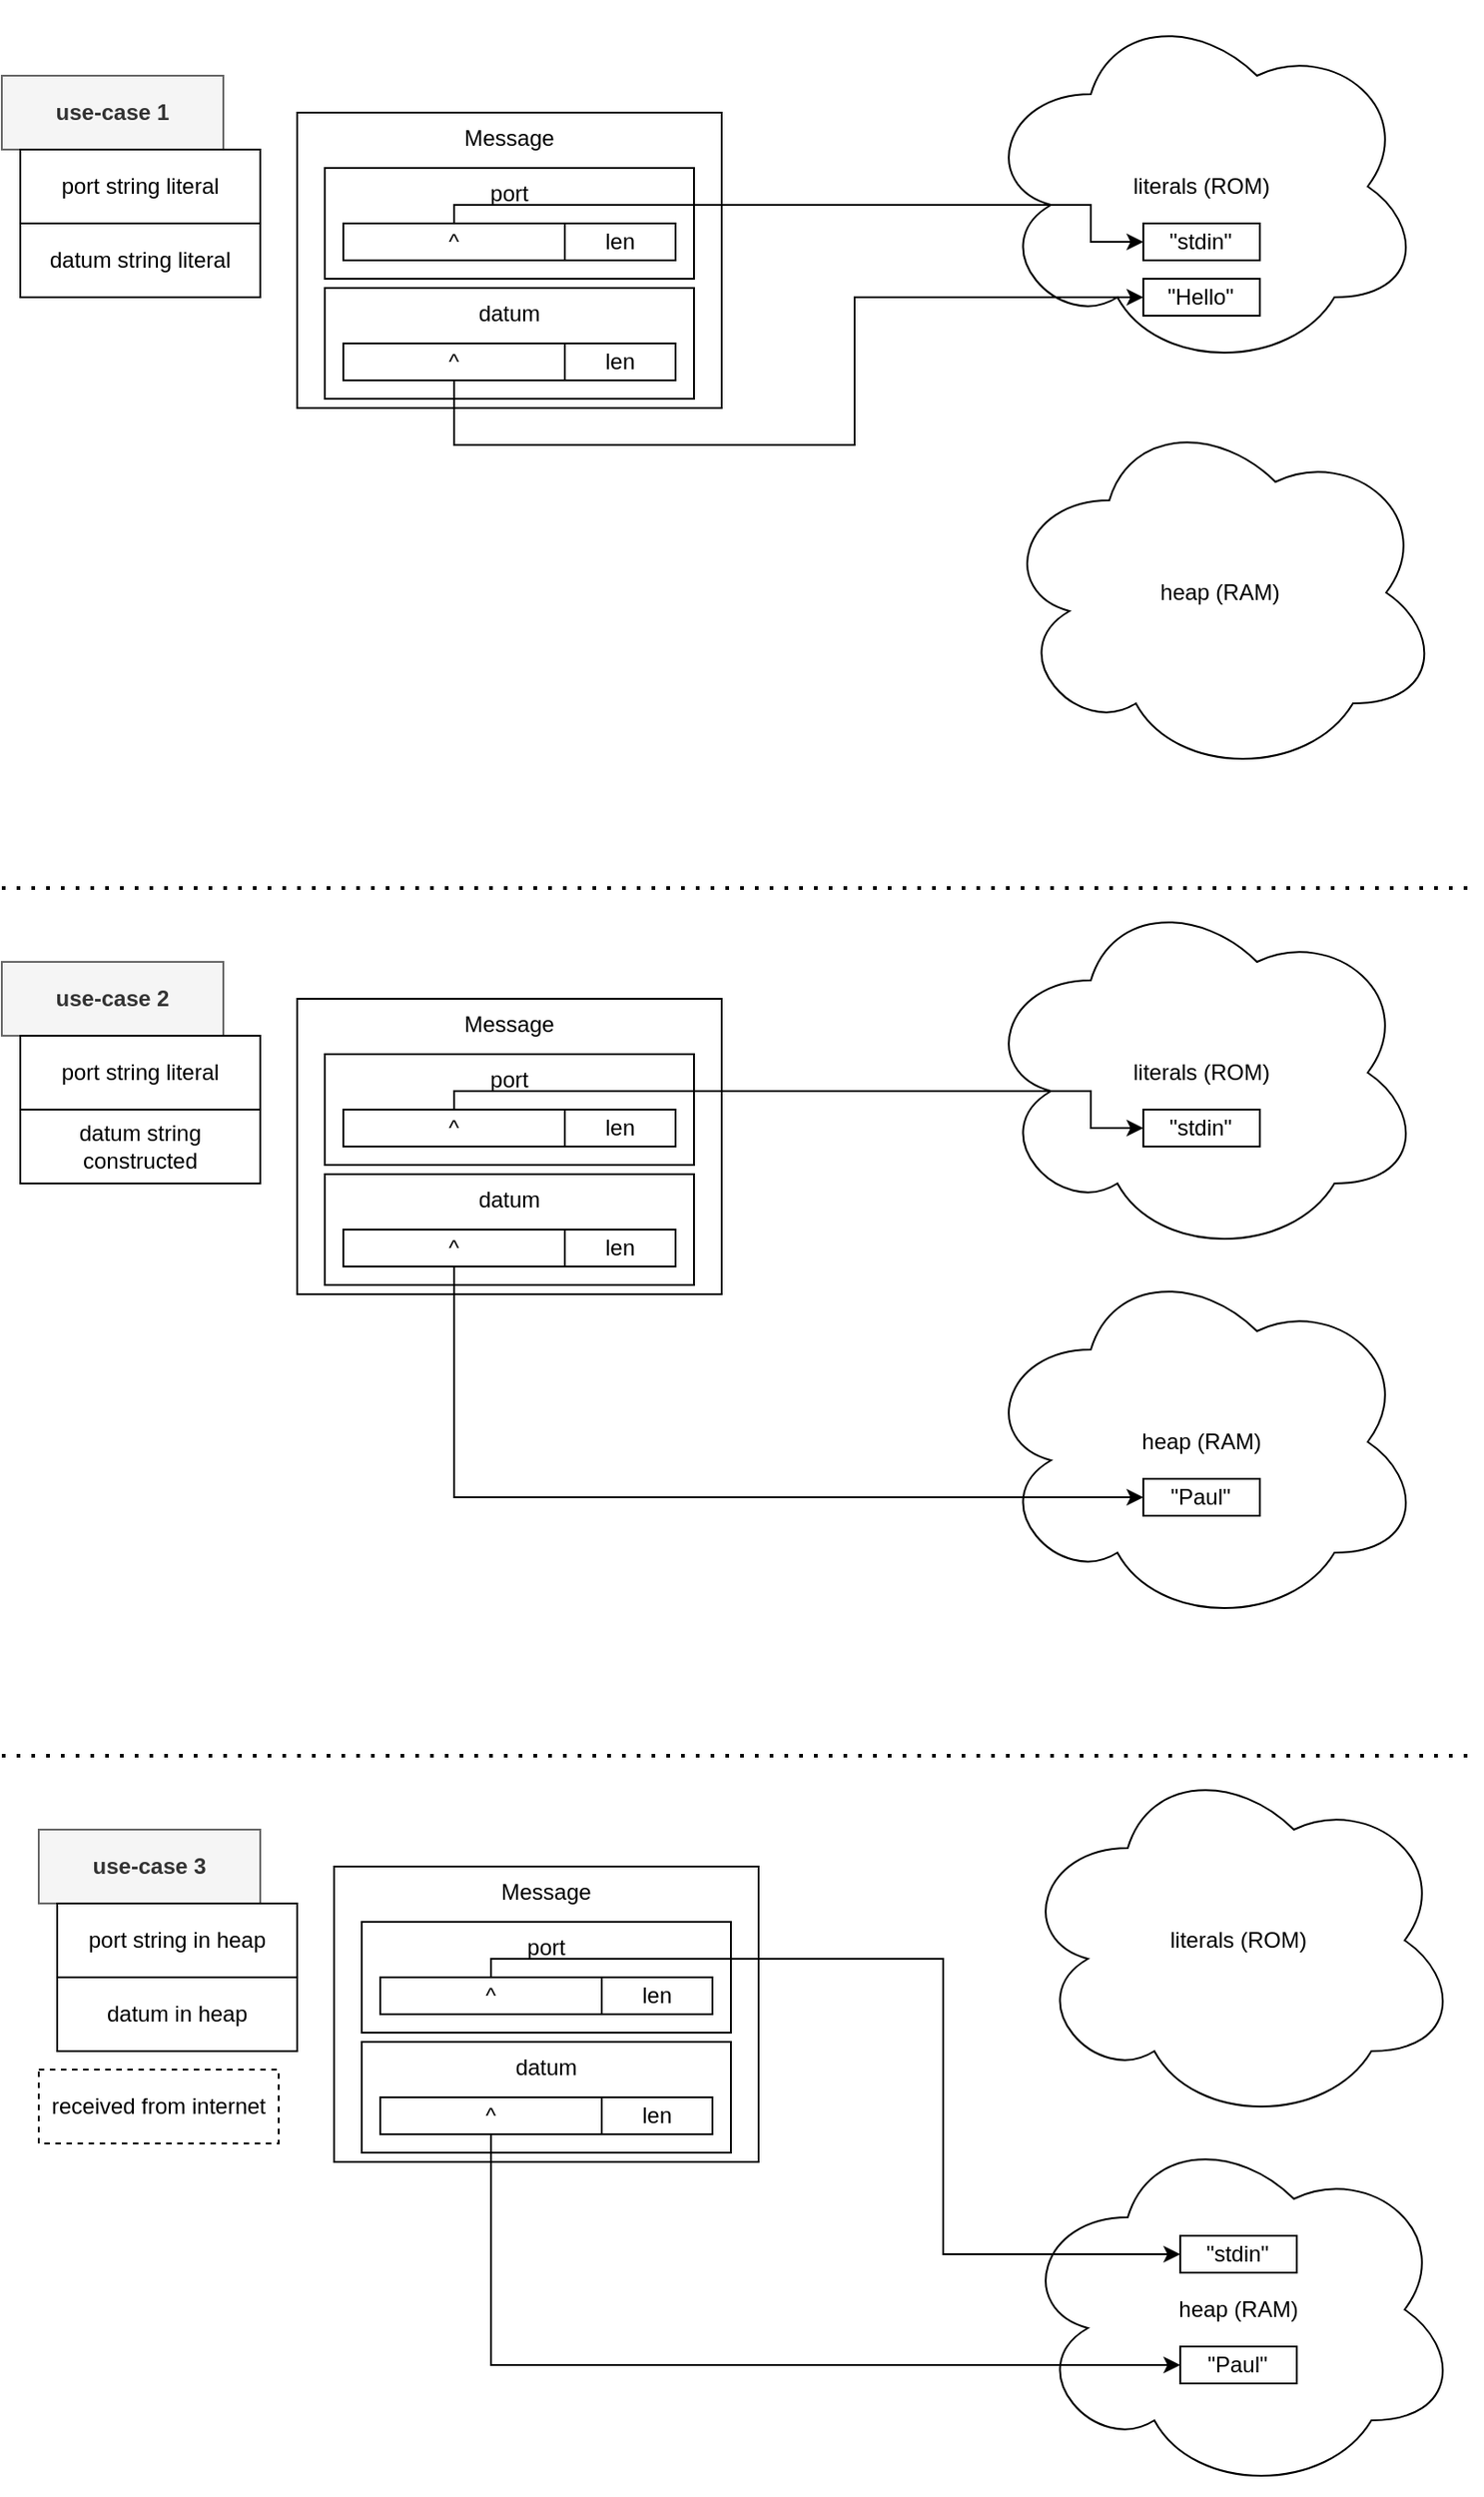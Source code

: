 <mxfile version="21.6.5" type="device" pages="2">
  <diagram name="deprecated" id="BC9Ez_ktuyVdZlsQlEkn">
    <mxGraphModel dx="863" dy="512" grid="1" gridSize="10" guides="1" tooltips="1" connect="1" arrows="1" fold="1" page="1" pageScale="1" pageWidth="1100" pageHeight="850" math="0" shadow="0">
      <root>
        <mxCell id="0" />
        <mxCell id="1" parent="0" />
        <mxCell id="_nwI1iynEYBSuLMWxFM6-59" value="heap (RAM)" style="ellipse;shape=cloud;whiteSpace=wrap;html=1;container=1;" vertex="1" parent="1">
          <mxGeometry x="630" y="1230" width="240" height="200" as="geometry" />
        </mxCell>
        <mxCell id="_nwI1iynEYBSuLMWxFM6-60" value="&quot;Paul&quot;" style="rounded=0;whiteSpace=wrap;html=1;" vertex="1" parent="_nwI1iynEYBSuLMWxFM6-59">
          <mxGeometry x="88.42" y="120" width="63.16" height="20" as="geometry" />
        </mxCell>
        <mxCell id="_nwI1iynEYBSuLMWxFM6-56" value="&quot;stdin&quot;" style="rounded=0;whiteSpace=wrap;html=1;" vertex="1" parent="_nwI1iynEYBSuLMWxFM6-59">
          <mxGeometry x="88.42" y="60" width="63.16" height="20" as="geometry" />
        </mxCell>
        <mxCell id="_nwI1iynEYBSuLMWxFM6-24" value="Message" style="rounded=0;whiteSpace=wrap;html=1;fontStyle=0;verticalAlign=top;container=1;" vertex="1" parent="1">
          <mxGeometry x="240" y="140" width="230" height="160" as="geometry" />
        </mxCell>
        <mxCell id="_nwI1iynEYBSuLMWxFM6-17" value="port" style="rounded=0;whiteSpace=wrap;html=1;fontStyle=0;verticalAlign=top;container=1;" vertex="1" parent="_nwI1iynEYBSuLMWxFM6-24">
          <mxGeometry x="15" y="30" width="200" height="60" as="geometry" />
        </mxCell>
        <mxCell id="_nwI1iynEYBSuLMWxFM6-19" value="^" style="rounded=0;whiteSpace=wrap;html=1;fontStyle=0" vertex="1" parent="_nwI1iynEYBSuLMWxFM6-17">
          <mxGeometry x="10" y="30" width="120" height="20" as="geometry" />
        </mxCell>
        <mxCell id="_nwI1iynEYBSuLMWxFM6-20" value="len" style="rounded=0;whiteSpace=wrap;html=1;fontStyle=0" vertex="1" parent="_nwI1iynEYBSuLMWxFM6-17">
          <mxGeometry x="130" y="30" width="60" height="20" as="geometry" />
        </mxCell>
        <mxCell id="_nwI1iynEYBSuLMWxFM6-25" value="datum" style="rounded=0;whiteSpace=wrap;html=1;fontStyle=0;verticalAlign=top;container=1;" vertex="1" parent="_nwI1iynEYBSuLMWxFM6-24">
          <mxGeometry x="15" y="95" width="200" height="60" as="geometry" />
        </mxCell>
        <mxCell id="_nwI1iynEYBSuLMWxFM6-26" value="^" style="rounded=0;whiteSpace=wrap;html=1;fontStyle=0" vertex="1" parent="_nwI1iynEYBSuLMWxFM6-25">
          <mxGeometry x="10" y="30" width="120" height="20" as="geometry" />
        </mxCell>
        <mxCell id="_nwI1iynEYBSuLMWxFM6-27" value="len" style="rounded=0;whiteSpace=wrap;html=1;fontStyle=0" vertex="1" parent="_nwI1iynEYBSuLMWxFM6-25">
          <mxGeometry x="130" y="30" width="60" height="20" as="geometry" />
        </mxCell>
        <mxCell id="_nwI1iynEYBSuLMWxFM6-6" value="literals (ROM)" style="ellipse;shape=cloud;whiteSpace=wrap;html=1;container=1;" vertex="1" parent="1">
          <mxGeometry x="610" y="80" width="240" height="200" as="geometry" />
        </mxCell>
        <mxCell id="_nwI1iynEYBSuLMWxFM6-7" value="&quot;stdin&quot;" style="rounded=0;whiteSpace=wrap;html=1;" vertex="1" parent="_nwI1iynEYBSuLMWxFM6-6">
          <mxGeometry x="88.42" y="120" width="63.16" height="20" as="geometry" />
        </mxCell>
        <mxCell id="_nwI1iynEYBSuLMWxFM6-15" value="&quot;Hello&quot;" style="rounded=0;whiteSpace=wrap;html=1;" vertex="1" parent="_nwI1iynEYBSuLMWxFM6-6">
          <mxGeometry x="88.42" y="150" width="63.16" height="20" as="geometry" />
        </mxCell>
        <mxCell id="_nwI1iynEYBSuLMWxFM6-9" value="use-case 1" style="rounded=0;whiteSpace=wrap;html=1;fontStyle=1;fillColor=#f5f5f5;fontColor=#333333;strokeColor=#666666;" vertex="1" parent="1">
          <mxGeometry x="80" y="120" width="120" height="40" as="geometry" />
        </mxCell>
        <mxCell id="_nwI1iynEYBSuLMWxFM6-28" style="edgeStyle=orthogonalEdgeStyle;rounded=0;orthogonalLoop=1;jettySize=auto;html=1;entryX=0;entryY=0.5;entryDx=0;entryDy=0;" edge="1" parent="1" source="_nwI1iynEYBSuLMWxFM6-19" target="_nwI1iynEYBSuLMWxFM6-7">
          <mxGeometry relative="1" as="geometry">
            <Array as="points">
              <mxPoint x="325" y="190" />
              <mxPoint x="670" y="190" />
              <mxPoint x="670" y="210" />
            </Array>
          </mxGeometry>
        </mxCell>
        <mxCell id="_nwI1iynEYBSuLMWxFM6-30" value="Message" style="rounded=0;whiteSpace=wrap;html=1;fontStyle=0;verticalAlign=top;container=1;" vertex="1" parent="1">
          <mxGeometry x="240" y="620" width="230" height="160" as="geometry" />
        </mxCell>
        <mxCell id="_nwI1iynEYBSuLMWxFM6-31" value="port" style="rounded=0;whiteSpace=wrap;html=1;fontStyle=0;verticalAlign=top;container=1;" vertex="1" parent="_nwI1iynEYBSuLMWxFM6-30">
          <mxGeometry x="15" y="30" width="200" height="60" as="geometry" />
        </mxCell>
        <mxCell id="_nwI1iynEYBSuLMWxFM6-32" value="^" style="rounded=0;whiteSpace=wrap;html=1;fontStyle=0" vertex="1" parent="_nwI1iynEYBSuLMWxFM6-31">
          <mxGeometry x="10" y="30" width="120" height="20" as="geometry" />
        </mxCell>
        <mxCell id="_nwI1iynEYBSuLMWxFM6-33" value="len" style="rounded=0;whiteSpace=wrap;html=1;fontStyle=0" vertex="1" parent="_nwI1iynEYBSuLMWxFM6-31">
          <mxGeometry x="130" y="30" width="60" height="20" as="geometry" />
        </mxCell>
        <mxCell id="_nwI1iynEYBSuLMWxFM6-34" value="datum" style="rounded=0;whiteSpace=wrap;html=1;fontStyle=0;verticalAlign=top;container=1;" vertex="1" parent="_nwI1iynEYBSuLMWxFM6-30">
          <mxGeometry x="15" y="95" width="200" height="60" as="geometry" />
        </mxCell>
        <mxCell id="_nwI1iynEYBSuLMWxFM6-35" value="^" style="rounded=0;whiteSpace=wrap;html=1;fontStyle=0" vertex="1" parent="_nwI1iynEYBSuLMWxFM6-34">
          <mxGeometry x="10" y="30" width="120" height="20" as="geometry" />
        </mxCell>
        <mxCell id="_nwI1iynEYBSuLMWxFM6-36" value="len" style="rounded=0;whiteSpace=wrap;html=1;fontStyle=0" vertex="1" parent="_nwI1iynEYBSuLMWxFM6-34">
          <mxGeometry x="130" y="30" width="60" height="20" as="geometry" />
        </mxCell>
        <mxCell id="_nwI1iynEYBSuLMWxFM6-37" value="literals (ROM)" style="ellipse;shape=cloud;whiteSpace=wrap;html=1;container=1;" vertex="1" parent="1">
          <mxGeometry x="610" y="560" width="240" height="200" as="geometry" />
        </mxCell>
        <mxCell id="_nwI1iynEYBSuLMWxFM6-38" value="&quot;stdin&quot;" style="rounded=0;whiteSpace=wrap;html=1;" vertex="1" parent="_nwI1iynEYBSuLMWxFM6-37">
          <mxGeometry x="88.42" y="120" width="63.16" height="20" as="geometry" />
        </mxCell>
        <mxCell id="_nwI1iynEYBSuLMWxFM6-40" value="use-case 2" style="rounded=0;whiteSpace=wrap;html=1;fontStyle=1;fillColor=#f5f5f5;fontColor=#333333;strokeColor=#666666;" vertex="1" parent="1">
          <mxGeometry x="80" y="600" width="120" height="40" as="geometry" />
        </mxCell>
        <mxCell id="_nwI1iynEYBSuLMWxFM6-41" style="edgeStyle=orthogonalEdgeStyle;rounded=0;orthogonalLoop=1;jettySize=auto;html=1;entryX=0;entryY=0.5;entryDx=0;entryDy=0;" edge="1" parent="1" source="_nwI1iynEYBSuLMWxFM6-32" target="_nwI1iynEYBSuLMWxFM6-38">
          <mxGeometry relative="1" as="geometry">
            <Array as="points">
              <mxPoint x="325" y="670" />
              <mxPoint x="670" y="670" />
              <mxPoint x="670" y="690" />
            </Array>
          </mxGeometry>
        </mxCell>
        <mxCell id="_nwI1iynEYBSuLMWxFM6-43" value="heap (RAM)" style="ellipse;shape=cloud;whiteSpace=wrap;html=1;container=1;" vertex="1" parent="1">
          <mxGeometry x="610" y="760" width="240" height="200" as="geometry" />
        </mxCell>
        <mxCell id="_nwI1iynEYBSuLMWxFM6-45" value="&quot;Paul&quot;" style="rounded=0;whiteSpace=wrap;html=1;" vertex="1" parent="_nwI1iynEYBSuLMWxFM6-43">
          <mxGeometry x="88.42" y="120" width="63.16" height="20" as="geometry" />
        </mxCell>
        <mxCell id="_nwI1iynEYBSuLMWxFM6-46" style="edgeStyle=orthogonalEdgeStyle;rounded=0;orthogonalLoop=1;jettySize=auto;html=1;exitX=0.5;exitY=1;exitDx=0;exitDy=0;entryX=0;entryY=0.5;entryDx=0;entryDy=0;" edge="1" parent="1" source="_nwI1iynEYBSuLMWxFM6-35" target="_nwI1iynEYBSuLMWxFM6-45">
          <mxGeometry relative="1" as="geometry" />
        </mxCell>
        <mxCell id="_nwI1iynEYBSuLMWxFM6-47" style="edgeStyle=orthogonalEdgeStyle;rounded=0;orthogonalLoop=1;jettySize=auto;html=1;exitX=0.5;exitY=1;exitDx=0;exitDy=0;entryX=0;entryY=0.5;entryDx=0;entryDy=0;" edge="1" parent="1" source="_nwI1iynEYBSuLMWxFM6-26" target="_nwI1iynEYBSuLMWxFM6-15">
          <mxGeometry relative="1" as="geometry">
            <Array as="points">
              <mxPoint x="325" y="320" />
              <mxPoint x="542" y="320" />
              <mxPoint x="542" y="240" />
            </Array>
          </mxGeometry>
        </mxCell>
        <mxCell id="_nwI1iynEYBSuLMWxFM6-48" value="Message" style="rounded=0;whiteSpace=wrap;html=1;fontStyle=0;verticalAlign=top;container=1;" vertex="1" parent="1">
          <mxGeometry x="260" y="1090" width="230" height="160" as="geometry" />
        </mxCell>
        <mxCell id="_nwI1iynEYBSuLMWxFM6-49" value="port" style="rounded=0;whiteSpace=wrap;html=1;fontStyle=0;verticalAlign=top;container=1;" vertex="1" parent="_nwI1iynEYBSuLMWxFM6-48">
          <mxGeometry x="15" y="30" width="200" height="60" as="geometry" />
        </mxCell>
        <mxCell id="_nwI1iynEYBSuLMWxFM6-50" value="^" style="rounded=0;whiteSpace=wrap;html=1;fontStyle=0" vertex="1" parent="_nwI1iynEYBSuLMWxFM6-49">
          <mxGeometry x="10" y="30" width="120" height="20" as="geometry" />
        </mxCell>
        <mxCell id="_nwI1iynEYBSuLMWxFM6-51" value="len" style="rounded=0;whiteSpace=wrap;html=1;fontStyle=0" vertex="1" parent="_nwI1iynEYBSuLMWxFM6-49">
          <mxGeometry x="130" y="30" width="60" height="20" as="geometry" />
        </mxCell>
        <mxCell id="_nwI1iynEYBSuLMWxFM6-52" value="datum" style="rounded=0;whiteSpace=wrap;html=1;fontStyle=0;verticalAlign=top;container=1;" vertex="1" parent="_nwI1iynEYBSuLMWxFM6-48">
          <mxGeometry x="15" y="95" width="200" height="60" as="geometry" />
        </mxCell>
        <mxCell id="_nwI1iynEYBSuLMWxFM6-53" value="^" style="rounded=0;whiteSpace=wrap;html=1;fontStyle=0" vertex="1" parent="_nwI1iynEYBSuLMWxFM6-52">
          <mxGeometry x="10" y="30" width="120" height="20" as="geometry" />
        </mxCell>
        <mxCell id="_nwI1iynEYBSuLMWxFM6-54" value="len" style="rounded=0;whiteSpace=wrap;html=1;fontStyle=0" vertex="1" parent="_nwI1iynEYBSuLMWxFM6-52">
          <mxGeometry x="130" y="30" width="60" height="20" as="geometry" />
        </mxCell>
        <mxCell id="_nwI1iynEYBSuLMWxFM6-55" value="literals (ROM)" style="ellipse;shape=cloud;whiteSpace=wrap;html=1;container=1;" vertex="1" parent="1">
          <mxGeometry x="630" y="1030" width="240" height="200" as="geometry" />
        </mxCell>
        <mxCell id="_nwI1iynEYBSuLMWxFM6-57" value="use-case 3" style="rounded=0;whiteSpace=wrap;html=1;fontStyle=1;fillColor=#f5f5f5;fontColor=#333333;strokeColor=#666666;" vertex="1" parent="1">
          <mxGeometry x="100" y="1070" width="120" height="40" as="geometry" />
        </mxCell>
        <mxCell id="_nwI1iynEYBSuLMWxFM6-58" style="edgeStyle=orthogonalEdgeStyle;rounded=0;orthogonalLoop=1;jettySize=auto;html=1;entryX=0;entryY=0.5;entryDx=0;entryDy=0;" edge="1" parent="1" source="_nwI1iynEYBSuLMWxFM6-50" target="_nwI1iynEYBSuLMWxFM6-56">
          <mxGeometry relative="1" as="geometry">
            <Array as="points">
              <mxPoint x="345" y="1140" />
              <mxPoint x="590" y="1140" />
              <mxPoint x="590" y="1300" />
            </Array>
          </mxGeometry>
        </mxCell>
        <mxCell id="_nwI1iynEYBSuLMWxFM6-61" style="edgeStyle=orthogonalEdgeStyle;rounded=0;orthogonalLoop=1;jettySize=auto;html=1;exitX=0.5;exitY=1;exitDx=0;exitDy=0;entryX=0;entryY=0.5;entryDx=0;entryDy=0;" edge="1" parent="1" source="_nwI1iynEYBSuLMWxFM6-53" target="_nwI1iynEYBSuLMWxFM6-60">
          <mxGeometry relative="1" as="geometry" />
        </mxCell>
        <mxCell id="_nwI1iynEYBSuLMWxFM6-62" value="datum in heap" style="rounded=0;whiteSpace=wrap;html=1;fontStyle=0" vertex="1" parent="1">
          <mxGeometry x="110" y="1150" width="130" height="40" as="geometry" />
        </mxCell>
        <mxCell id="_nwI1iynEYBSuLMWxFM6-63" value="datum string constructed" style="rounded=0;whiteSpace=wrap;html=1;fontStyle=0" vertex="1" parent="1">
          <mxGeometry x="90" y="680" width="130" height="40" as="geometry" />
        </mxCell>
        <mxCell id="_nwI1iynEYBSuLMWxFM6-64" value="port string literal" style="rounded=0;whiteSpace=wrap;html=1;fontStyle=0" vertex="1" parent="1">
          <mxGeometry x="90" y="160" width="130" height="40" as="geometry" />
        </mxCell>
        <mxCell id="_nwI1iynEYBSuLMWxFM6-65" value="datum string literal" style="rounded=0;whiteSpace=wrap;html=1;fontStyle=0" vertex="1" parent="1">
          <mxGeometry x="90" y="200" width="130" height="40" as="geometry" />
        </mxCell>
        <mxCell id="_nwI1iynEYBSuLMWxFM6-66" value="port string literal" style="rounded=0;whiteSpace=wrap;html=1;fontStyle=0" vertex="1" parent="1">
          <mxGeometry x="90" y="640" width="130" height="40" as="geometry" />
        </mxCell>
        <mxCell id="_nwI1iynEYBSuLMWxFM6-67" value="port string in heap" style="rounded=0;whiteSpace=wrap;html=1;fontStyle=0" vertex="1" parent="1">
          <mxGeometry x="110" y="1110" width="130" height="40" as="geometry" />
        </mxCell>
        <mxCell id="_nwI1iynEYBSuLMWxFM6-68" value="" style="endArrow=none;dashed=1;html=1;dashPattern=1 3;strokeWidth=2;rounded=0;" edge="1" parent="1">
          <mxGeometry width="50" height="50" relative="1" as="geometry">
            <mxPoint x="80" y="560" as="sourcePoint" />
            <mxPoint x="880" y="560" as="targetPoint" />
          </mxGeometry>
        </mxCell>
        <mxCell id="_nwI1iynEYBSuLMWxFM6-69" value="" style="endArrow=none;dashed=1;html=1;dashPattern=1 3;strokeWidth=2;rounded=0;" edge="1" parent="1">
          <mxGeometry width="50" height="50" relative="1" as="geometry">
            <mxPoint x="80" y="1030" as="sourcePoint" />
            <mxPoint x="880" y="1030" as="targetPoint" />
          </mxGeometry>
        </mxCell>
        <mxCell id="_nwI1iynEYBSuLMWxFM6-70" value="heap (RAM)" style="ellipse;shape=cloud;whiteSpace=wrap;html=1;container=1;" vertex="1" parent="1">
          <mxGeometry x="620" y="300" width="240" height="200" as="geometry" />
        </mxCell>
        <mxCell id="_nwI1iynEYBSuLMWxFM6-72" value="received from internet" style="rounded=0;whiteSpace=wrap;html=1;fontStyle=0;dashed=1;" vertex="1" parent="1">
          <mxGeometry x="100" y="1200" width="130" height="40" as="geometry" />
        </mxCell>
      </root>
    </mxGraphModel>
  </diagram>
  <diagram id="cn9rVHrvwLuYOhYtRBHq" name="use-cases">
    <mxGraphModel dx="1015" dy="602" grid="1" gridSize="10" guides="1" tooltips="1" connect="1" arrows="1" fold="1" page="1" pageScale="1" pageWidth="1100" pageHeight="850" math="0" shadow="0">
      <root>
        <mxCell id="0" />
        <mxCell id="1" parent="0" />
        <mxCell id="J6Q4g9-hzlDE66qmalbF-78" value="Heap (RAM)" style="rounded=1;whiteSpace=wrap;html=1;horizontal=1;verticalAlign=top;" vertex="1" parent="1">
          <mxGeometry x="1529.67" y="710" width="370" height="280" as="geometry" />
        </mxCell>
        <mxCell id="J6Q4g9-hzlDE66qmalbF-30" value="Heap (RAM)" style="rounded=1;whiteSpace=wrap;html=1;horizontal=1;verticalAlign=top;" vertex="1" parent="1">
          <mxGeometry x="920" y="1850" width="370" height="280" as="geometry" />
        </mxCell>
        <mxCell id="J6Q4g9-hzlDE66qmalbF-16" value="Heap (RAM)" style="rounded=1;whiteSpace=wrap;html=1;horizontal=1;verticalAlign=top;" vertex="1" parent="1">
          <mxGeometry x="320" y="1840" width="370" height="280" as="geometry" />
        </mxCell>
        <mxCell id="J6Q4g9-hzlDE66qmalbF-92" value="Heap (RAM)" style="rounded=1;whiteSpace=wrap;html=1;horizontal=1;verticalAlign=top;" vertex="1" parent="1">
          <mxGeometry x="1519.67" y="1870" width="370" height="280" as="geometry" />
        </mxCell>
        <mxCell id="J6Q4g9-hzlDE66qmalbF-62" value="Heap (RAM)" style="rounded=1;whiteSpace=wrap;html=1;horizontal=1;verticalAlign=top;" vertex="1" parent="1">
          <mxGeometry x="910" y="2970" width="370" height="280" as="geometry" />
        </mxCell>
        <mxCell id="J6Q4g9-hzlDE66qmalbF-48" value="Heap (RAM)" style="rounded=1;whiteSpace=wrap;html=1;horizontal=1;verticalAlign=top;" vertex="1" parent="1">
          <mxGeometry x="310" y="2960" width="370" height="280" as="geometry" />
        </mxCell>
        <mxCell id="JdFgN9vIKzsSJCXaFx5L-38" value="Literals (ROM)" style="rounded=1;whiteSpace=wrap;html=1;horizontal=1;verticalAlign=top;" vertex="1" parent="1">
          <mxGeometry x="330" y="360" width="370" height="280" as="geometry" />
        </mxCell>
        <mxCell id="JdFgN9vIKzsSJCXaFx5L-11" value="use-case 1" style="rounded=0;whiteSpace=wrap;html=1;fontStyle=1;fillColor=#f5f5f5;fontColor=#333333;strokeColor=#666666;" vertex="1" parent="1">
          <mxGeometry x="80" y="120" width="120" height="40" as="geometry" />
        </mxCell>
        <mxCell id="JdFgN9vIKzsSJCXaFx5L-14" value="port string literal" style="rounded=0;whiteSpace=wrap;html=1;fontStyle=0" vertex="1" parent="1">
          <mxGeometry x="90" y="160" width="130" height="40" as="geometry" />
        </mxCell>
        <mxCell id="JdFgN9vIKzsSJCXaFx5L-15" value="datum string literal" style="rounded=0;whiteSpace=wrap;html=1;fontStyle=0" vertex="1" parent="1">
          <mxGeometry x="90" y="200" width="130" height="40" as="geometry" />
        </mxCell>
        <mxCell id="JdFgN9vIKzsSJCXaFx5L-19" value="Temp (Stack or REG)" style="rounded=1;whiteSpace=wrap;html=1;horizontal=1;verticalAlign=top;" vertex="1" parent="1">
          <mxGeometry x="320" y="40" width="370" height="280" as="geometry" />
        </mxCell>
        <mxCell id="JdFgN9vIKzsSJCXaFx5L-27" value="Message" style="rounded=0;whiteSpace=wrap;html=1;fontStyle=0;verticalAlign=top;container=1;" vertex="1" parent="1">
          <mxGeometry x="360" y="100" width="230" height="160" as="geometry" />
        </mxCell>
        <mxCell id="JdFgN9vIKzsSJCXaFx5L-28" value="port" style="rounded=0;whiteSpace=wrap;html=1;fontStyle=0;verticalAlign=top;container=1;" vertex="1" parent="JdFgN9vIKzsSJCXaFx5L-27">
          <mxGeometry x="15" y="30" width="200" height="60" as="geometry" />
        </mxCell>
        <mxCell id="JdFgN9vIKzsSJCXaFx5L-29" value="^" style="rounded=0;whiteSpace=wrap;html=1;fontStyle=0" vertex="1" parent="JdFgN9vIKzsSJCXaFx5L-28">
          <mxGeometry x="10" y="30" width="120" height="20" as="geometry" />
        </mxCell>
        <mxCell id="JdFgN9vIKzsSJCXaFx5L-30" value="len" style="rounded=0;whiteSpace=wrap;html=1;fontStyle=0" vertex="1" parent="JdFgN9vIKzsSJCXaFx5L-28">
          <mxGeometry x="130" y="30" width="60" height="20" as="geometry" />
        </mxCell>
        <mxCell id="JdFgN9vIKzsSJCXaFx5L-31" value="datum" style="rounded=0;whiteSpace=wrap;html=1;fontStyle=0;verticalAlign=top;container=1;" vertex="1" parent="JdFgN9vIKzsSJCXaFx5L-27">
          <mxGeometry x="15" y="95" width="200" height="60" as="geometry" />
        </mxCell>
        <mxCell id="JdFgN9vIKzsSJCXaFx5L-32" value="^" style="rounded=0;whiteSpace=wrap;html=1;fontStyle=0" vertex="1" parent="JdFgN9vIKzsSJCXaFx5L-31">
          <mxGeometry x="10" y="30" width="120" height="20" as="geometry" />
        </mxCell>
        <mxCell id="JdFgN9vIKzsSJCXaFx5L-33" value="len" style="rounded=0;whiteSpace=wrap;html=1;fontStyle=0" vertex="1" parent="JdFgN9vIKzsSJCXaFx5L-31">
          <mxGeometry x="130" y="30" width="60" height="20" as="geometry" />
        </mxCell>
        <mxCell id="JdFgN9vIKzsSJCXaFx5L-35" value="&quot;stdin&quot;" style="rounded=0;whiteSpace=wrap;html=1;" vertex="1" parent="1">
          <mxGeometry x="470" y="460" width="63.16" height="20" as="geometry" />
        </mxCell>
        <mxCell id="JdFgN9vIKzsSJCXaFx5L-36" value="&quot;Hello&quot;" style="rounded=0;whiteSpace=wrap;html=1;" vertex="1" parent="1">
          <mxGeometry x="470" y="490" width="63.16" height="20" as="geometry" />
        </mxCell>
        <mxCell id="JdFgN9vIKzsSJCXaFx5L-39" value="Heap (RAM)" style="rounded=1;whiteSpace=wrap;html=1;horizontal=1;verticalAlign=top;" vertex="1" parent="1">
          <mxGeometry x="330" y="680" width="370" height="280" as="geometry" />
        </mxCell>
        <mxCell id="JdFgN9vIKzsSJCXaFx5L-41" style="edgeStyle=orthogonalEdgeStyle;rounded=0;orthogonalLoop=1;jettySize=auto;html=1;exitX=0.5;exitY=1;exitDx=0;exitDy=0;entryX=0;entryY=0.5;entryDx=0;entryDy=0;" edge="1" parent="1" source="JdFgN9vIKzsSJCXaFx5L-32" target="JdFgN9vIKzsSJCXaFx5L-36">
          <mxGeometry relative="1" as="geometry">
            <Array as="points">
              <mxPoint x="445" y="340" />
              <mxPoint x="240" y="340" />
              <mxPoint x="240" y="500" />
            </Array>
          </mxGeometry>
        </mxCell>
        <mxCell id="JdFgN9vIKzsSJCXaFx5L-42" style="edgeStyle=orthogonalEdgeStyle;rounded=0;orthogonalLoop=1;jettySize=auto;html=1;exitX=0.5;exitY=0;exitDx=0;exitDy=0;entryX=0;entryY=0.5;entryDx=0;entryDy=0;" edge="1" parent="1" source="JdFgN9vIKzsSJCXaFx5L-29" target="JdFgN9vIKzsSJCXaFx5L-35">
          <mxGeometry relative="1" as="geometry">
            <Array as="points">
              <mxPoint x="445" y="140" />
              <mxPoint x="280" y="140" />
              <mxPoint x="280" y="470" />
            </Array>
          </mxGeometry>
        </mxCell>
        <mxCell id="JdFgN9vIKzsSJCXaFx5L-43" value="Literals (ROM)" style="rounded=1;whiteSpace=wrap;html=1;horizontal=1;verticalAlign=top;" vertex="1" parent="1">
          <mxGeometry x="930" y="370" width="370" height="280" as="geometry" />
        </mxCell>
        <mxCell id="JdFgN9vIKzsSJCXaFx5L-44" value="Temp (Stack or REG)" style="rounded=1;whiteSpace=wrap;html=1;horizontal=1;verticalAlign=top;" vertex="1" parent="1">
          <mxGeometry x="920" y="50" width="370" height="280" as="geometry" />
        </mxCell>
        <mxCell id="JdFgN9vIKzsSJCXaFx5L-45" value="Message" style="rounded=0;whiteSpace=wrap;html=1;fontStyle=0;verticalAlign=top;container=1;" vertex="1" parent="1">
          <mxGeometry x="990" y="410" width="230" height="160" as="geometry" />
        </mxCell>
        <mxCell id="JdFgN9vIKzsSJCXaFx5L-46" value="port" style="rounded=0;whiteSpace=wrap;html=1;fontStyle=0;verticalAlign=top;container=1;" vertex="1" parent="JdFgN9vIKzsSJCXaFx5L-45">
          <mxGeometry x="15" y="30" width="200" height="60" as="geometry" />
        </mxCell>
        <mxCell id="JdFgN9vIKzsSJCXaFx5L-47" value="^" style="rounded=0;whiteSpace=wrap;html=1;fontStyle=0" vertex="1" parent="JdFgN9vIKzsSJCXaFx5L-46">
          <mxGeometry x="10" y="30" width="120" height="20" as="geometry" />
        </mxCell>
        <mxCell id="JdFgN9vIKzsSJCXaFx5L-48" value="len" style="rounded=0;whiteSpace=wrap;html=1;fontStyle=0" vertex="1" parent="JdFgN9vIKzsSJCXaFx5L-46">
          <mxGeometry x="130" y="30" width="60" height="20" as="geometry" />
        </mxCell>
        <mxCell id="JdFgN9vIKzsSJCXaFx5L-49" value="datum" style="rounded=0;whiteSpace=wrap;html=1;fontStyle=0;verticalAlign=top;container=1;" vertex="1" parent="JdFgN9vIKzsSJCXaFx5L-45">
          <mxGeometry x="15" y="95" width="200" height="60" as="geometry" />
        </mxCell>
        <mxCell id="JdFgN9vIKzsSJCXaFx5L-50" value="^" style="rounded=0;whiteSpace=wrap;html=1;fontStyle=0" vertex="1" parent="JdFgN9vIKzsSJCXaFx5L-49">
          <mxGeometry x="10" y="30" width="120" height="20" as="geometry" />
        </mxCell>
        <mxCell id="JdFgN9vIKzsSJCXaFx5L-51" value="len" style="rounded=0;whiteSpace=wrap;html=1;fontStyle=0" vertex="1" parent="JdFgN9vIKzsSJCXaFx5L-49">
          <mxGeometry x="130" y="30" width="60" height="20" as="geometry" />
        </mxCell>
        <mxCell id="JdFgN9vIKzsSJCXaFx5L-52" value="&quot;stdin&quot;" style="rounded=0;whiteSpace=wrap;html=1;" vertex="1" parent="1">
          <mxGeometry x="1073.42" y="590" width="63.16" height="20" as="geometry" />
        </mxCell>
        <mxCell id="JdFgN9vIKzsSJCXaFx5L-53" value="&quot;Hello&quot;" style="rounded=0;whiteSpace=wrap;html=1;" vertex="1" parent="1">
          <mxGeometry x="1073.42" y="620" width="63.16" height="20" as="geometry" />
        </mxCell>
        <mxCell id="JdFgN9vIKzsSJCXaFx5L-54" value="Heap (RAM)" style="rounded=1;whiteSpace=wrap;html=1;horizontal=1;verticalAlign=top;" vertex="1" parent="1">
          <mxGeometry x="930" y="690" width="370" height="280" as="geometry" />
        </mxCell>
        <mxCell id="JdFgN9vIKzsSJCXaFx5L-57" style="edgeStyle=orthogonalEdgeStyle;rounded=0;orthogonalLoop=1;jettySize=auto;html=1;exitX=0.5;exitY=1;exitDx=0;exitDy=0;entryX=0;entryY=0.5;entryDx=0;entryDy=0;" edge="1" parent="1" source="JdFgN9vIKzsSJCXaFx5L-50" target="JdFgN9vIKzsSJCXaFx5L-53">
          <mxGeometry relative="1" as="geometry">
            <Array as="points">
              <mxPoint x="1075" y="580" />
              <mxPoint x="860" y="580" />
              <mxPoint x="860" y="630" />
            </Array>
          </mxGeometry>
        </mxCell>
        <mxCell id="JdFgN9vIKzsSJCXaFx5L-59" style="edgeStyle=orthogonalEdgeStyle;rounded=0;orthogonalLoop=1;jettySize=auto;html=1;exitX=0.5;exitY=0;exitDx=0;exitDy=0;entryX=0;entryY=0.5;entryDx=0;entryDy=0;" edge="1" parent="1" source="JdFgN9vIKzsSJCXaFx5L-47" target="JdFgN9vIKzsSJCXaFx5L-52">
          <mxGeometry relative="1" as="geometry">
            <Array as="points">
              <mxPoint x="1075" y="450" />
              <mxPoint x="880" y="450" />
              <mxPoint x="880" y="600" />
            </Array>
          </mxGeometry>
        </mxCell>
        <mxCell id="J6Q4g9-hzlDE66qmalbF-1" value="" style="endArrow=none;dashed=1;html=1;dashPattern=1 3;strokeWidth=2;rounded=0;" edge="1" parent="1">
          <mxGeometry width="50" height="50" relative="1" as="geometry">
            <mxPoint x="40" y="1040" as="sourcePoint" />
            <mxPoint x="1360" y="1040" as="targetPoint" />
          </mxGeometry>
        </mxCell>
        <mxCell id="J6Q4g9-hzlDE66qmalbF-2" value="Literals (ROM)" style="rounded=1;whiteSpace=wrap;html=1;horizontal=1;verticalAlign=top;" vertex="1" parent="1">
          <mxGeometry x="320" y="1520" width="370" height="280" as="geometry" />
        </mxCell>
        <mxCell id="J6Q4g9-hzlDE66qmalbF-3" value="use-case 2" style="rounded=0;whiteSpace=wrap;html=1;fontStyle=1;fillColor=#f5f5f5;fontColor=#333333;strokeColor=#666666;" vertex="1" parent="1">
          <mxGeometry x="70" y="1280" width="120" height="40" as="geometry" />
        </mxCell>
        <mxCell id="J6Q4g9-hzlDE66qmalbF-4" value="port string literal" style="rounded=0;whiteSpace=wrap;html=1;fontStyle=0" vertex="1" parent="1">
          <mxGeometry x="80" y="1320" width="130" height="40" as="geometry" />
        </mxCell>
        <mxCell id="J6Q4g9-hzlDE66qmalbF-5" value="datum constructed" style="rounded=0;whiteSpace=wrap;html=1;fontStyle=0" vertex="1" parent="1">
          <mxGeometry x="80" y="1360" width="130" height="40" as="geometry" />
        </mxCell>
        <mxCell id="J6Q4g9-hzlDE66qmalbF-6" value="Temp (Stack or REG)" style="rounded=1;whiteSpace=wrap;html=1;horizontal=1;verticalAlign=top;" vertex="1" parent="1">
          <mxGeometry x="310" y="1200" width="370" height="280" as="geometry" />
        </mxCell>
        <mxCell id="J6Q4g9-hzlDE66qmalbF-7" value="Message" style="rounded=0;whiteSpace=wrap;html=1;fontStyle=0;verticalAlign=top;container=1;" vertex="1" parent="1">
          <mxGeometry x="350" y="1260" width="230" height="160" as="geometry" />
        </mxCell>
        <mxCell id="J6Q4g9-hzlDE66qmalbF-8" value="port" style="rounded=0;whiteSpace=wrap;html=1;fontStyle=0;verticalAlign=top;container=1;" vertex="1" parent="J6Q4g9-hzlDE66qmalbF-7">
          <mxGeometry x="15" y="30" width="200" height="60" as="geometry" />
        </mxCell>
        <mxCell id="J6Q4g9-hzlDE66qmalbF-9" value="^" style="rounded=0;whiteSpace=wrap;html=1;fontStyle=0" vertex="1" parent="J6Q4g9-hzlDE66qmalbF-8">
          <mxGeometry x="10" y="30" width="120" height="20" as="geometry" />
        </mxCell>
        <mxCell id="J6Q4g9-hzlDE66qmalbF-10" value="len" style="rounded=0;whiteSpace=wrap;html=1;fontStyle=0" vertex="1" parent="J6Q4g9-hzlDE66qmalbF-8">
          <mxGeometry x="130" y="30" width="60" height="20" as="geometry" />
        </mxCell>
        <mxCell id="J6Q4g9-hzlDE66qmalbF-11" value="datum" style="rounded=0;whiteSpace=wrap;html=1;fontStyle=0;verticalAlign=top;container=1;" vertex="1" parent="J6Q4g9-hzlDE66qmalbF-7">
          <mxGeometry x="15" y="95" width="200" height="60" as="geometry" />
        </mxCell>
        <mxCell id="J6Q4g9-hzlDE66qmalbF-12" value="^" style="rounded=0;whiteSpace=wrap;html=1;fontStyle=0" vertex="1" parent="J6Q4g9-hzlDE66qmalbF-11">
          <mxGeometry x="10" y="30" width="120" height="20" as="geometry" />
        </mxCell>
        <mxCell id="J6Q4g9-hzlDE66qmalbF-13" value="len" style="rounded=0;whiteSpace=wrap;html=1;fontStyle=0" vertex="1" parent="J6Q4g9-hzlDE66qmalbF-11">
          <mxGeometry x="130" y="30" width="60" height="20" as="geometry" />
        </mxCell>
        <mxCell id="J6Q4g9-hzlDE66qmalbF-14" value="&quot;stdin&quot;" style="rounded=0;whiteSpace=wrap;html=1;" vertex="1" parent="1">
          <mxGeometry x="460" y="1620" width="63.16" height="20" as="geometry" />
        </mxCell>
        <mxCell id="J6Q4g9-hzlDE66qmalbF-15" value="&quot;Hello&quot;" style="rounded=0;whiteSpace=wrap;html=1;" vertex="1" parent="1">
          <mxGeometry x="463.42" y="1960" width="63.16" height="20" as="geometry" />
        </mxCell>
        <mxCell id="J6Q4g9-hzlDE66qmalbF-17" style="edgeStyle=orthogonalEdgeStyle;rounded=0;orthogonalLoop=1;jettySize=auto;html=1;exitX=0.5;exitY=1;exitDx=0;exitDy=0;entryX=0;entryY=0.5;entryDx=0;entryDy=0;" edge="1" parent="1" source="J6Q4g9-hzlDE66qmalbF-12" target="J6Q4g9-hzlDE66qmalbF-15">
          <mxGeometry relative="1" as="geometry">
            <Array as="points">
              <mxPoint x="435" y="1500" />
              <mxPoint x="230" y="1500" />
              <mxPoint x="230" y="1970" />
            </Array>
          </mxGeometry>
        </mxCell>
        <mxCell id="J6Q4g9-hzlDE66qmalbF-18" style="edgeStyle=orthogonalEdgeStyle;rounded=0;orthogonalLoop=1;jettySize=auto;html=1;exitX=0.5;exitY=0;exitDx=0;exitDy=0;entryX=0;entryY=0.5;entryDx=0;entryDy=0;" edge="1" parent="1" source="J6Q4g9-hzlDE66qmalbF-9" target="J6Q4g9-hzlDE66qmalbF-14">
          <mxGeometry relative="1" as="geometry">
            <Array as="points">
              <mxPoint x="435" y="1300" />
              <mxPoint x="270" y="1300" />
              <mxPoint x="270" y="1630" />
            </Array>
          </mxGeometry>
        </mxCell>
        <mxCell id="J6Q4g9-hzlDE66qmalbF-19" value="Literals (ROM)" style="rounded=1;whiteSpace=wrap;html=1;horizontal=1;verticalAlign=top;" vertex="1" parent="1">
          <mxGeometry x="920" y="1530" width="370" height="280" as="geometry" />
        </mxCell>
        <mxCell id="J6Q4g9-hzlDE66qmalbF-20" value="Temp (Stack or REG)" style="rounded=1;whiteSpace=wrap;html=1;horizontal=1;verticalAlign=top;" vertex="1" parent="1">
          <mxGeometry x="910" y="1210" width="370" height="280" as="geometry" />
        </mxCell>
        <mxCell id="J6Q4g9-hzlDE66qmalbF-21" value="Message" style="rounded=0;whiteSpace=wrap;html=1;fontStyle=0;verticalAlign=top;container=1;" vertex="1" parent="1">
          <mxGeometry x="980" y="1570" width="230" height="160" as="geometry" />
        </mxCell>
        <mxCell id="J6Q4g9-hzlDE66qmalbF-22" value="port" style="rounded=0;whiteSpace=wrap;html=1;fontStyle=0;verticalAlign=top;container=1;" vertex="1" parent="J6Q4g9-hzlDE66qmalbF-21">
          <mxGeometry x="15" y="30" width="200" height="60" as="geometry" />
        </mxCell>
        <mxCell id="J6Q4g9-hzlDE66qmalbF-23" value="^" style="rounded=0;whiteSpace=wrap;html=1;fontStyle=0" vertex="1" parent="J6Q4g9-hzlDE66qmalbF-22">
          <mxGeometry x="10" y="30" width="120" height="20" as="geometry" />
        </mxCell>
        <mxCell id="J6Q4g9-hzlDE66qmalbF-24" value="len" style="rounded=0;whiteSpace=wrap;html=1;fontStyle=0" vertex="1" parent="J6Q4g9-hzlDE66qmalbF-22">
          <mxGeometry x="130" y="30" width="60" height="20" as="geometry" />
        </mxCell>
        <mxCell id="J6Q4g9-hzlDE66qmalbF-25" value="datum" style="rounded=0;whiteSpace=wrap;html=1;fontStyle=0;verticalAlign=top;container=1;" vertex="1" parent="J6Q4g9-hzlDE66qmalbF-21">
          <mxGeometry x="15" y="95" width="200" height="60" as="geometry" />
        </mxCell>
        <mxCell id="J6Q4g9-hzlDE66qmalbF-26" value="^" style="rounded=0;whiteSpace=wrap;html=1;fontStyle=0" vertex="1" parent="J6Q4g9-hzlDE66qmalbF-25">
          <mxGeometry x="10" y="30" width="120" height="20" as="geometry" />
        </mxCell>
        <mxCell id="J6Q4g9-hzlDE66qmalbF-27" value="len" style="rounded=0;whiteSpace=wrap;html=1;fontStyle=0" vertex="1" parent="J6Q4g9-hzlDE66qmalbF-25">
          <mxGeometry x="130" y="30" width="60" height="20" as="geometry" />
        </mxCell>
        <mxCell id="J6Q4g9-hzlDE66qmalbF-28" value="&quot;stdin&quot;" style="rounded=0;whiteSpace=wrap;html=1;" vertex="1" parent="1">
          <mxGeometry x="1063.42" y="1750" width="63.16" height="20" as="geometry" />
        </mxCell>
        <mxCell id="J6Q4g9-hzlDE66qmalbF-29" value="&quot;Hello&quot;" style="rounded=0;whiteSpace=wrap;html=1;" vertex="1" parent="1">
          <mxGeometry x="1073.42" y="2070" width="63.16" height="20" as="geometry" />
        </mxCell>
        <mxCell id="J6Q4g9-hzlDE66qmalbF-31" style="edgeStyle=orthogonalEdgeStyle;rounded=0;orthogonalLoop=1;jettySize=auto;html=1;exitX=0.5;exitY=1;exitDx=0;exitDy=0;entryX=0;entryY=0.5;entryDx=0;entryDy=0;" edge="1" parent="1" source="J6Q4g9-hzlDE66qmalbF-26" target="J6Q4g9-hzlDE66qmalbF-29">
          <mxGeometry relative="1" as="geometry">
            <Array as="points">
              <mxPoint x="1065" y="1740" />
              <mxPoint x="850" y="1740" />
              <mxPoint x="850" y="2080" />
            </Array>
          </mxGeometry>
        </mxCell>
        <mxCell id="J6Q4g9-hzlDE66qmalbF-32" style="edgeStyle=orthogonalEdgeStyle;rounded=0;orthogonalLoop=1;jettySize=auto;html=1;exitX=0.5;exitY=0;exitDx=0;exitDy=0;entryX=0;entryY=0.5;entryDx=0;entryDy=0;" edge="1" parent="1" source="J6Q4g9-hzlDE66qmalbF-23" target="J6Q4g9-hzlDE66qmalbF-28">
          <mxGeometry relative="1" as="geometry">
            <Array as="points">
              <mxPoint x="1065" y="1610" />
              <mxPoint x="870" y="1610" />
              <mxPoint x="870" y="1760" />
            </Array>
          </mxGeometry>
        </mxCell>
        <mxCell id="J6Q4g9-hzlDE66qmalbF-33" value="" style="endArrow=none;dashed=1;html=1;dashPattern=1 3;strokeWidth=2;rounded=0;" edge="1" parent="1">
          <mxGeometry width="50" height="50" relative="1" as="geometry">
            <mxPoint x="30" y="2200" as="sourcePoint" />
            <mxPoint x="1350" y="2200" as="targetPoint" />
          </mxGeometry>
        </mxCell>
        <mxCell id="J6Q4g9-hzlDE66qmalbF-34" value="Literals (ROM)" style="rounded=1;whiteSpace=wrap;html=1;horizontal=1;verticalAlign=top;" vertex="1" parent="1">
          <mxGeometry x="310" y="2640" width="370" height="280" as="geometry" />
        </mxCell>
        <mxCell id="J6Q4g9-hzlDE66qmalbF-35" value="use-case 3" style="rounded=0;whiteSpace=wrap;html=1;fontStyle=1;fillColor=#f5f5f5;fontColor=#333333;strokeColor=#666666;" vertex="1" parent="1">
          <mxGeometry x="60" y="2400" width="120" height="40" as="geometry" />
        </mxCell>
        <mxCell id="J6Q4g9-hzlDE66qmalbF-36" value="port string in heap" style="rounded=0;whiteSpace=wrap;html=1;fontStyle=0" vertex="1" parent="1">
          <mxGeometry x="70" y="2440" width="130" height="40" as="geometry" />
        </mxCell>
        <mxCell id="J6Q4g9-hzlDE66qmalbF-37" value="datum constructed" style="rounded=0;whiteSpace=wrap;html=1;fontStyle=0" vertex="1" parent="1">
          <mxGeometry x="70" y="2480" width="130" height="40" as="geometry" />
        </mxCell>
        <mxCell id="J6Q4g9-hzlDE66qmalbF-38" value="Temp (Stack or REG)" style="rounded=1;whiteSpace=wrap;html=1;horizontal=1;verticalAlign=top;" vertex="1" parent="1">
          <mxGeometry x="300" y="2320" width="370" height="280" as="geometry" />
        </mxCell>
        <mxCell id="J6Q4g9-hzlDE66qmalbF-39" value="Message" style="rounded=0;whiteSpace=wrap;html=1;fontStyle=0;verticalAlign=top;container=1;" vertex="1" parent="1">
          <mxGeometry x="340" y="2380" width="230" height="160" as="geometry" />
        </mxCell>
        <mxCell id="J6Q4g9-hzlDE66qmalbF-40" value="port" style="rounded=0;whiteSpace=wrap;html=1;fontStyle=0;verticalAlign=top;container=1;" vertex="1" parent="J6Q4g9-hzlDE66qmalbF-39">
          <mxGeometry x="15" y="30" width="200" height="60" as="geometry" />
        </mxCell>
        <mxCell id="J6Q4g9-hzlDE66qmalbF-41" value="^" style="rounded=0;whiteSpace=wrap;html=1;fontStyle=0" vertex="1" parent="J6Q4g9-hzlDE66qmalbF-40">
          <mxGeometry x="10" y="30" width="120" height="20" as="geometry" />
        </mxCell>
        <mxCell id="J6Q4g9-hzlDE66qmalbF-42" value="len" style="rounded=0;whiteSpace=wrap;html=1;fontStyle=0" vertex="1" parent="J6Q4g9-hzlDE66qmalbF-40">
          <mxGeometry x="130" y="30" width="60" height="20" as="geometry" />
        </mxCell>
        <mxCell id="J6Q4g9-hzlDE66qmalbF-43" value="datum" style="rounded=0;whiteSpace=wrap;html=1;fontStyle=0;verticalAlign=top;container=1;" vertex="1" parent="J6Q4g9-hzlDE66qmalbF-39">
          <mxGeometry x="15" y="95" width="200" height="60" as="geometry" />
        </mxCell>
        <mxCell id="J6Q4g9-hzlDE66qmalbF-44" value="^" style="rounded=0;whiteSpace=wrap;html=1;fontStyle=0" vertex="1" parent="J6Q4g9-hzlDE66qmalbF-43">
          <mxGeometry x="10" y="30" width="120" height="20" as="geometry" />
        </mxCell>
        <mxCell id="J6Q4g9-hzlDE66qmalbF-45" value="len" style="rounded=0;whiteSpace=wrap;html=1;fontStyle=0" vertex="1" parent="J6Q4g9-hzlDE66qmalbF-43">
          <mxGeometry x="130" y="30" width="60" height="20" as="geometry" />
        </mxCell>
        <mxCell id="J6Q4g9-hzlDE66qmalbF-46" value="&quot;stdin&quot;" style="rounded=0;whiteSpace=wrap;html=1;" vertex="1" parent="1">
          <mxGeometry x="460" y="3060" width="63.16" height="20" as="geometry" />
        </mxCell>
        <mxCell id="J6Q4g9-hzlDE66qmalbF-47" value="&quot;Hello&quot;" style="rounded=0;whiteSpace=wrap;html=1;" vertex="1" parent="1">
          <mxGeometry x="463.42" y="3090" width="63.16" height="20" as="geometry" />
        </mxCell>
        <mxCell id="J6Q4g9-hzlDE66qmalbF-49" style="edgeStyle=orthogonalEdgeStyle;rounded=0;orthogonalLoop=1;jettySize=auto;html=1;exitX=0.5;exitY=1;exitDx=0;exitDy=0;entryX=0;entryY=0.5;entryDx=0;entryDy=0;" edge="1" parent="1" source="J6Q4g9-hzlDE66qmalbF-44" target="J6Q4g9-hzlDE66qmalbF-47">
          <mxGeometry relative="1" as="geometry">
            <Array as="points">
              <mxPoint x="425" y="2620" />
              <mxPoint x="220" y="2620" />
              <mxPoint x="220" y="3100" />
            </Array>
          </mxGeometry>
        </mxCell>
        <mxCell id="J6Q4g9-hzlDE66qmalbF-50" style="edgeStyle=orthogonalEdgeStyle;rounded=0;orthogonalLoop=1;jettySize=auto;html=1;exitX=0.5;exitY=0;exitDx=0;exitDy=0;entryX=0;entryY=0.5;entryDx=0;entryDy=0;" edge="1" parent="1" source="J6Q4g9-hzlDE66qmalbF-41" target="J6Q4g9-hzlDE66qmalbF-46">
          <mxGeometry relative="1" as="geometry">
            <Array as="points">
              <mxPoint x="425" y="2420" />
              <mxPoint x="260" y="2420" />
              <mxPoint x="260" y="3070" />
            </Array>
          </mxGeometry>
        </mxCell>
        <mxCell id="J6Q4g9-hzlDE66qmalbF-51" value="Literals (ROM)" style="rounded=1;whiteSpace=wrap;html=1;horizontal=1;verticalAlign=top;" vertex="1" parent="1">
          <mxGeometry x="910" y="2650" width="370" height="280" as="geometry" />
        </mxCell>
        <mxCell id="J6Q4g9-hzlDE66qmalbF-52" value="Temp (Stack or REG)" style="rounded=1;whiteSpace=wrap;html=1;horizontal=1;verticalAlign=top;" vertex="1" parent="1">
          <mxGeometry x="900" y="2330" width="370" height="280" as="geometry" />
        </mxCell>
        <mxCell id="J6Q4g9-hzlDE66qmalbF-53" value="Message" style="rounded=0;whiteSpace=wrap;html=1;fontStyle=0;verticalAlign=top;container=1;" vertex="1" parent="1">
          <mxGeometry x="970" y="2690" width="230" height="160" as="geometry" />
        </mxCell>
        <mxCell id="J6Q4g9-hzlDE66qmalbF-54" value="port" style="rounded=0;whiteSpace=wrap;html=1;fontStyle=0;verticalAlign=top;container=1;" vertex="1" parent="J6Q4g9-hzlDE66qmalbF-53">
          <mxGeometry x="15" y="30" width="200" height="60" as="geometry" />
        </mxCell>
        <mxCell id="J6Q4g9-hzlDE66qmalbF-55" value="^" style="rounded=0;whiteSpace=wrap;html=1;fontStyle=0" vertex="1" parent="J6Q4g9-hzlDE66qmalbF-54">
          <mxGeometry x="10" y="30" width="120" height="20" as="geometry" />
        </mxCell>
        <mxCell id="J6Q4g9-hzlDE66qmalbF-56" value="len" style="rounded=0;whiteSpace=wrap;html=1;fontStyle=0" vertex="1" parent="J6Q4g9-hzlDE66qmalbF-54">
          <mxGeometry x="130" y="30" width="60" height="20" as="geometry" />
        </mxCell>
        <mxCell id="J6Q4g9-hzlDE66qmalbF-57" value="datum" style="rounded=0;whiteSpace=wrap;html=1;fontStyle=0;verticalAlign=top;container=1;" vertex="1" parent="J6Q4g9-hzlDE66qmalbF-53">
          <mxGeometry x="15" y="95" width="200" height="60" as="geometry" />
        </mxCell>
        <mxCell id="J6Q4g9-hzlDE66qmalbF-58" value="^" style="rounded=0;whiteSpace=wrap;html=1;fontStyle=0" vertex="1" parent="J6Q4g9-hzlDE66qmalbF-57">
          <mxGeometry x="10" y="30" width="120" height="20" as="geometry" />
        </mxCell>
        <mxCell id="J6Q4g9-hzlDE66qmalbF-59" value="len" style="rounded=0;whiteSpace=wrap;html=1;fontStyle=0" vertex="1" parent="J6Q4g9-hzlDE66qmalbF-57">
          <mxGeometry x="130" y="30" width="60" height="20" as="geometry" />
        </mxCell>
        <mxCell id="J6Q4g9-hzlDE66qmalbF-60" value="&quot;stdin&quot;" style="rounded=0;whiteSpace=wrap;html=1;" vertex="1" parent="1">
          <mxGeometry x="1063.42" y="3180" width="63.16" height="20" as="geometry" />
        </mxCell>
        <mxCell id="J6Q4g9-hzlDE66qmalbF-61" value="&quot;Hello&quot;" style="rounded=0;whiteSpace=wrap;html=1;" vertex="1" parent="1">
          <mxGeometry x="1063.42" y="3210" width="63.16" height="20" as="geometry" />
        </mxCell>
        <mxCell id="J6Q4g9-hzlDE66qmalbF-63" style="edgeStyle=orthogonalEdgeStyle;rounded=0;orthogonalLoop=1;jettySize=auto;html=1;exitX=0.5;exitY=1;exitDx=0;exitDy=0;entryX=0;entryY=0.5;entryDx=0;entryDy=0;" edge="1" parent="1" source="J6Q4g9-hzlDE66qmalbF-58" target="J6Q4g9-hzlDE66qmalbF-61">
          <mxGeometry relative="1" as="geometry">
            <Array as="points">
              <mxPoint x="1055" y="2860" />
              <mxPoint x="840" y="2860" />
              <mxPoint x="840" y="3220" />
            </Array>
          </mxGeometry>
        </mxCell>
        <mxCell id="J6Q4g9-hzlDE66qmalbF-64" style="edgeStyle=orthogonalEdgeStyle;rounded=0;orthogonalLoop=1;jettySize=auto;html=1;exitX=0.5;exitY=0;exitDx=0;exitDy=0;entryX=0;entryY=0.5;entryDx=0;entryDy=0;" edge="1" parent="1" source="J6Q4g9-hzlDE66qmalbF-55" target="J6Q4g9-hzlDE66qmalbF-60">
          <mxGeometry relative="1" as="geometry">
            <Array as="points">
              <mxPoint x="1055" y="2740" />
              <mxPoint x="860" y="2740" />
              <mxPoint x="860" y="3190" />
            </Array>
          </mxGeometry>
        </mxCell>
        <mxCell id="J6Q4g9-hzlDE66qmalbF-65" value="" style="endArrow=none;dashed=1;html=1;dashPattern=1 3;strokeWidth=2;rounded=0;" edge="1" parent="1">
          <mxGeometry width="50" height="50" relative="1" as="geometry">
            <mxPoint x="20" y="3320" as="sourcePoint" />
            <mxPoint x="1340" y="3320" as="targetPoint" />
          </mxGeometry>
        </mxCell>
        <mxCell id="J6Q4g9-hzlDE66qmalbF-66" value="Heap (RAM)" style="rounded=1;whiteSpace=wrap;html=1;horizontal=1;verticalAlign=top;" vertex="1" parent="1">
          <mxGeometry x="1509.67" y="2990" width="370" height="280" as="geometry" />
        </mxCell>
        <mxCell id="J6Q4g9-hzlDE66qmalbF-67" value="Literals (ROM)" style="rounded=1;whiteSpace=wrap;html=1;horizontal=1;verticalAlign=top;" vertex="1" parent="1">
          <mxGeometry x="1529.67" y="390" width="370" height="280" as="geometry" />
        </mxCell>
        <mxCell id="J6Q4g9-hzlDE66qmalbF-68" value="Temp (Stack or REG)" style="rounded=1;whiteSpace=wrap;html=1;horizontal=1;verticalAlign=top;" vertex="1" parent="1">
          <mxGeometry x="1519.67" y="70" width="370" height="280" as="geometry" />
        </mxCell>
        <mxCell id="J6Q4g9-hzlDE66qmalbF-69" value="Message" style="rounded=0;whiteSpace=wrap;html=1;fontStyle=0;verticalAlign=top;container=1;" vertex="1" parent="1">
          <mxGeometry x="1589.67" y="760" width="230" height="160" as="geometry" />
        </mxCell>
        <mxCell id="J6Q4g9-hzlDE66qmalbF-70" value="port" style="rounded=0;whiteSpace=wrap;html=1;fontStyle=0;verticalAlign=top;container=1;" vertex="1" parent="J6Q4g9-hzlDE66qmalbF-69">
          <mxGeometry x="15" y="30" width="200" height="60" as="geometry" />
        </mxCell>
        <mxCell id="J6Q4g9-hzlDE66qmalbF-71" value="^" style="rounded=0;whiteSpace=wrap;html=1;fontStyle=0" vertex="1" parent="J6Q4g9-hzlDE66qmalbF-70">
          <mxGeometry x="10" y="30" width="120" height="20" as="geometry" />
        </mxCell>
        <mxCell id="J6Q4g9-hzlDE66qmalbF-72" value="len" style="rounded=0;whiteSpace=wrap;html=1;fontStyle=0" vertex="1" parent="J6Q4g9-hzlDE66qmalbF-70">
          <mxGeometry x="130" y="30" width="60" height="20" as="geometry" />
        </mxCell>
        <mxCell id="J6Q4g9-hzlDE66qmalbF-73" value="datum" style="rounded=0;whiteSpace=wrap;html=1;fontStyle=0;verticalAlign=top;container=1;" vertex="1" parent="J6Q4g9-hzlDE66qmalbF-69">
          <mxGeometry x="15" y="95" width="200" height="60" as="geometry" />
        </mxCell>
        <mxCell id="J6Q4g9-hzlDE66qmalbF-74" value="^" style="rounded=0;whiteSpace=wrap;html=1;fontStyle=0" vertex="1" parent="J6Q4g9-hzlDE66qmalbF-73">
          <mxGeometry x="10" y="30" width="120" height="20" as="geometry" />
        </mxCell>
        <mxCell id="J6Q4g9-hzlDE66qmalbF-75" value="len" style="rounded=0;whiteSpace=wrap;html=1;fontStyle=0" vertex="1" parent="J6Q4g9-hzlDE66qmalbF-73">
          <mxGeometry x="130" y="30" width="60" height="20" as="geometry" />
        </mxCell>
        <mxCell id="J6Q4g9-hzlDE66qmalbF-76" value="&quot;stdin&quot;" style="rounded=0;whiteSpace=wrap;html=1;" vertex="1" parent="1">
          <mxGeometry x="1673.09" y="610" width="63.16" height="20" as="geometry" />
        </mxCell>
        <mxCell id="J6Q4g9-hzlDE66qmalbF-77" value="&quot;Hello&quot;" style="rounded=0;whiteSpace=wrap;html=1;" vertex="1" parent="1">
          <mxGeometry x="1673.09" y="640" width="63.16" height="20" as="geometry" />
        </mxCell>
        <mxCell id="J6Q4g9-hzlDE66qmalbF-81" value="Literals (ROM)" style="rounded=1;whiteSpace=wrap;html=1;horizontal=1;verticalAlign=top;" vertex="1" parent="1">
          <mxGeometry x="1519.67" y="1550" width="370" height="280" as="geometry" />
        </mxCell>
        <mxCell id="J6Q4g9-hzlDE66qmalbF-82" value="Temp (Stack or REG)" style="rounded=1;whiteSpace=wrap;html=1;horizontal=1;verticalAlign=top;" vertex="1" parent="1">
          <mxGeometry x="1509.67" y="1220" width="370" height="280" as="geometry" />
        </mxCell>
        <mxCell id="J6Q4g9-hzlDE66qmalbF-83" value="Message" style="rounded=0;whiteSpace=wrap;html=1;fontStyle=0;verticalAlign=top;container=1;" vertex="1" parent="1">
          <mxGeometry x="1579.67" y="1910" width="230" height="160" as="geometry" />
        </mxCell>
        <mxCell id="J6Q4g9-hzlDE66qmalbF-84" value="port" style="rounded=0;whiteSpace=wrap;html=1;fontStyle=0;verticalAlign=top;container=1;" vertex="1" parent="J6Q4g9-hzlDE66qmalbF-83">
          <mxGeometry x="15" y="30" width="200" height="60" as="geometry" />
        </mxCell>
        <mxCell id="J6Q4g9-hzlDE66qmalbF-85" value="^" style="rounded=0;whiteSpace=wrap;html=1;fontStyle=0" vertex="1" parent="J6Q4g9-hzlDE66qmalbF-84">
          <mxGeometry x="10" y="30" width="120" height="20" as="geometry" />
        </mxCell>
        <mxCell id="J6Q4g9-hzlDE66qmalbF-86" value="len" style="rounded=0;whiteSpace=wrap;html=1;fontStyle=0" vertex="1" parent="J6Q4g9-hzlDE66qmalbF-84">
          <mxGeometry x="130" y="30" width="60" height="20" as="geometry" />
        </mxCell>
        <mxCell id="J6Q4g9-hzlDE66qmalbF-87" value="datum" style="rounded=0;whiteSpace=wrap;html=1;fontStyle=0;verticalAlign=top;container=1;" vertex="1" parent="J6Q4g9-hzlDE66qmalbF-83">
          <mxGeometry x="15" y="95" width="200" height="60" as="geometry" />
        </mxCell>
        <mxCell id="J6Q4g9-hzlDE66qmalbF-88" value="^" style="rounded=0;whiteSpace=wrap;html=1;fontStyle=0" vertex="1" parent="J6Q4g9-hzlDE66qmalbF-87">
          <mxGeometry x="10" y="30" width="120" height="20" as="geometry" />
        </mxCell>
        <mxCell id="J6Q4g9-hzlDE66qmalbF-89" value="len" style="rounded=0;whiteSpace=wrap;html=1;fontStyle=0" vertex="1" parent="J6Q4g9-hzlDE66qmalbF-87">
          <mxGeometry x="130" y="30" width="60" height="20" as="geometry" />
        </mxCell>
        <mxCell id="J6Q4g9-hzlDE66qmalbF-90" value="&quot;stdin&quot;" style="rounded=0;whiteSpace=wrap;html=1;" vertex="1" parent="1">
          <mxGeometry x="1663.09" y="1770" width="63.16" height="20" as="geometry" />
        </mxCell>
        <mxCell id="J6Q4g9-hzlDE66qmalbF-91" value="&quot;Hello&quot;" style="rounded=0;whiteSpace=wrap;html=1;" vertex="1" parent="1">
          <mxGeometry x="1673.09" y="2100" width="63.16" height="20" as="geometry" />
        </mxCell>
        <mxCell id="J6Q4g9-hzlDE66qmalbF-95" value="Literals (ROM)" style="rounded=1;whiteSpace=wrap;html=1;horizontal=1;verticalAlign=top;" vertex="1" parent="1">
          <mxGeometry x="1509.67" y="2670" width="370" height="280" as="geometry" />
        </mxCell>
        <mxCell id="J6Q4g9-hzlDE66qmalbF-96" value="Temp (Stack or REG)" style="rounded=1;whiteSpace=wrap;html=1;horizontal=1;verticalAlign=top;" vertex="1" parent="1">
          <mxGeometry x="1509.67" y="2340" width="370" height="280" as="geometry" />
        </mxCell>
        <mxCell id="J6Q4g9-hzlDE66qmalbF-97" value="Message" style="rounded=0;whiteSpace=wrap;html=1;fontStyle=0;verticalAlign=top;container=1;" vertex="1" parent="1">
          <mxGeometry x="1579.67" y="3020" width="230" height="160" as="geometry" />
        </mxCell>
        <mxCell id="J6Q4g9-hzlDE66qmalbF-98" value="port" style="rounded=0;whiteSpace=wrap;html=1;fontStyle=0;verticalAlign=top;container=1;" vertex="1" parent="J6Q4g9-hzlDE66qmalbF-97">
          <mxGeometry x="15" y="30" width="200" height="60" as="geometry" />
        </mxCell>
        <mxCell id="J6Q4g9-hzlDE66qmalbF-99" value="^" style="rounded=0;whiteSpace=wrap;html=1;fontStyle=0" vertex="1" parent="J6Q4g9-hzlDE66qmalbF-98">
          <mxGeometry x="10" y="30" width="120" height="20" as="geometry" />
        </mxCell>
        <mxCell id="J6Q4g9-hzlDE66qmalbF-100" value="len" style="rounded=0;whiteSpace=wrap;html=1;fontStyle=0" vertex="1" parent="J6Q4g9-hzlDE66qmalbF-98">
          <mxGeometry x="130" y="30" width="60" height="20" as="geometry" />
        </mxCell>
        <mxCell id="J6Q4g9-hzlDE66qmalbF-101" value="datum" style="rounded=0;whiteSpace=wrap;html=1;fontStyle=0;verticalAlign=top;container=1;" vertex="1" parent="J6Q4g9-hzlDE66qmalbF-97">
          <mxGeometry x="15" y="95" width="200" height="60" as="geometry" />
        </mxCell>
        <mxCell id="J6Q4g9-hzlDE66qmalbF-102" value="^" style="rounded=0;whiteSpace=wrap;html=1;fontStyle=0" vertex="1" parent="J6Q4g9-hzlDE66qmalbF-101">
          <mxGeometry x="10" y="30" width="120" height="20" as="geometry" />
        </mxCell>
        <mxCell id="J6Q4g9-hzlDE66qmalbF-103" value="len" style="rounded=0;whiteSpace=wrap;html=1;fontStyle=0" vertex="1" parent="J6Q4g9-hzlDE66qmalbF-101">
          <mxGeometry x="130" y="30" width="60" height="20" as="geometry" />
        </mxCell>
        <mxCell id="J6Q4g9-hzlDE66qmalbF-104" value="&quot;stdin&quot;" style="rounded=0;whiteSpace=wrap;html=1;" vertex="1" parent="1">
          <mxGeometry x="1663.09" y="3200" width="63.16" height="20" as="geometry" />
        </mxCell>
        <mxCell id="J6Q4g9-hzlDE66qmalbF-105" value="&quot;Hello&quot;" style="rounded=0;whiteSpace=wrap;html=1;" vertex="1" parent="1">
          <mxGeometry x="1663.09" y="3220" width="63.16" height="20" as="geometry" />
        </mxCell>
        <mxCell id="J6Q4g9-hzlDE66qmalbF-108" style="edgeStyle=orthogonalEdgeStyle;rounded=0;orthogonalLoop=1;jettySize=auto;html=1;exitX=0.5;exitY=0;exitDx=0;exitDy=0;entryX=0;entryY=0.5;entryDx=0;entryDy=0;" edge="1" parent="1" source="J6Q4g9-hzlDE66qmalbF-85" target="J6Q4g9-hzlDE66qmalbF-90">
          <mxGeometry relative="1" as="geometry">
            <Array as="points">
              <mxPoint x="1665" y="1960" />
              <mxPoint x="1460" y="1960" />
              <mxPoint x="1460" y="1780" />
            </Array>
          </mxGeometry>
        </mxCell>
        <mxCell id="J6Q4g9-hzlDE66qmalbF-109" style="edgeStyle=orthogonalEdgeStyle;rounded=0;orthogonalLoop=1;jettySize=auto;html=1;exitX=0.5;exitY=1;exitDx=0;exitDy=0;entryX=0;entryY=0.5;entryDx=0;entryDy=0;" edge="1" parent="1" source="J6Q4g9-hzlDE66qmalbF-88" target="J6Q4g9-hzlDE66qmalbF-91">
          <mxGeometry relative="1" as="geometry">
            <Array as="points">
              <mxPoint x="1665" y="2080" />
              <mxPoint x="1420" y="2080" />
              <mxPoint x="1420" y="2110" />
            </Array>
          </mxGeometry>
        </mxCell>
        <mxCell id="J6Q4g9-hzlDE66qmalbF-110" value="e.g. message from internet" style="rounded=0;whiteSpace=wrap;html=1;fontStyle=0;dashed=1;" vertex="1" parent="1">
          <mxGeometry x="55" y="2550" width="130" height="40" as="geometry" />
        </mxCell>
        <mxCell id="J6Q4g9-hzlDE66qmalbF-111" style="edgeStyle=orthogonalEdgeStyle;rounded=0;orthogonalLoop=1;jettySize=auto;html=1;exitX=0.5;exitY=0;exitDx=0;exitDy=0;entryX=0;entryY=0.5;entryDx=0;entryDy=0;" edge="1" parent="1" source="J6Q4g9-hzlDE66qmalbF-71" target="J6Q4g9-hzlDE66qmalbF-76">
          <mxGeometry relative="1" as="geometry">
            <Array as="points">
              <mxPoint x="1675" y="810" />
              <mxPoint x="1440" y="810" />
              <mxPoint x="1440" y="620" />
            </Array>
          </mxGeometry>
        </mxCell>
        <mxCell id="J6Q4g9-hzlDE66qmalbF-113" style="edgeStyle=orthogonalEdgeStyle;rounded=0;orthogonalLoop=1;jettySize=auto;html=1;entryX=0;entryY=0.5;entryDx=0;entryDy=0;exitX=0.5;exitY=1;exitDx=0;exitDy=0;" edge="1" parent="1" source="J6Q4g9-hzlDE66qmalbF-74" target="J6Q4g9-hzlDE66qmalbF-77">
          <mxGeometry relative="1" as="geometry">
            <Array as="points">
              <mxPoint x="1675" y="925" />
              <mxPoint x="1400" y="925" />
              <mxPoint x="1400" y="650" />
            </Array>
          </mxGeometry>
        </mxCell>
        <mxCell id="J6Q4g9-hzlDE66qmalbF-114" style="edgeStyle=orthogonalEdgeStyle;rounded=0;orthogonalLoop=1;jettySize=auto;html=1;exitX=0.5;exitY=0;exitDx=0;exitDy=0;entryX=0;entryY=0.5;entryDx=0;entryDy=0;" edge="1" parent="1" source="J6Q4g9-hzlDE66qmalbF-99" target="J6Q4g9-hzlDE66qmalbF-104">
          <mxGeometry relative="1" as="geometry">
            <Array as="points">
              <mxPoint x="1665" y="3070" />
              <mxPoint x="1440" y="3070" />
              <mxPoint x="1440" y="3210" />
            </Array>
          </mxGeometry>
        </mxCell>
        <mxCell id="J6Q4g9-hzlDE66qmalbF-115" style="edgeStyle=orthogonalEdgeStyle;rounded=0;orthogonalLoop=1;jettySize=auto;html=1;exitX=0.5;exitY=1;exitDx=0;exitDy=0;entryX=0;entryY=0.25;entryDx=0;entryDy=0;" edge="1" parent="1" source="J6Q4g9-hzlDE66qmalbF-102" target="J6Q4g9-hzlDE66qmalbF-105">
          <mxGeometry relative="1" as="geometry">
            <Array as="points">
              <mxPoint x="1665" y="3192" />
              <mxPoint x="1410" y="3192" />
              <mxPoint x="1410" y="3225" />
            </Array>
          </mxGeometry>
        </mxCell>
      </root>
    </mxGraphModel>
  </diagram>
</mxfile>
